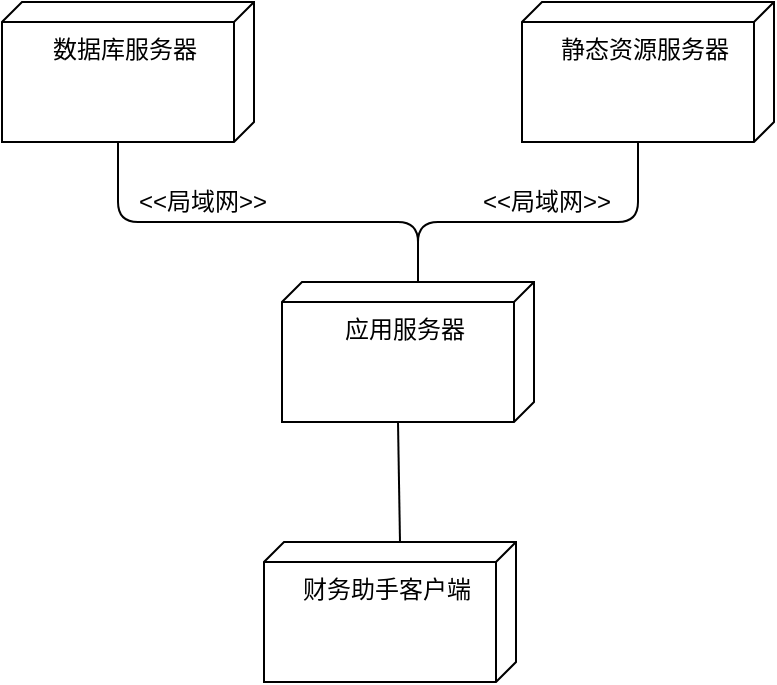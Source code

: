 <mxfile>
    <diagram id="NgPiO3wHMoQVb4be1YfF" name="第 1 页">
        <mxGraphModel dx="1097" dy="771" grid="1" gridSize="10" guides="1" tooltips="1" connect="1" arrows="1" fold="1" page="1" pageScale="1" pageWidth="827" pageHeight="1169" math="0" shadow="0">
            <root>
                <mxCell id="0"/>
                <mxCell id="1" parent="0"/>
                <mxCell id="3" value="应用服务器" style="verticalAlign=top;align=center;shape=cube;size=10;direction=south;fontStyle=0;html=1;boundedLbl=1;spacingLeft=5;" vertex="1" parent="1">
                    <mxGeometry x="360" y="280" width="126" height="70" as="geometry"/>
                </mxCell>
                <mxCell id="5" value="数据库服务器" style="verticalAlign=top;align=center;shape=cube;size=10;direction=south;fontStyle=0;html=1;boundedLbl=1;spacingLeft=5;" vertex="1" parent="1">
                    <mxGeometry x="220" y="140" width="126" height="70" as="geometry"/>
                </mxCell>
                <mxCell id="6" value="财务助手客户端" style="verticalAlign=top;align=center;shape=cube;size=10;direction=south;fontStyle=0;html=1;boundedLbl=1;spacingLeft=5;" vertex="1" parent="1">
                    <mxGeometry x="351" y="410" width="126" height="70" as="geometry"/>
                </mxCell>
                <mxCell id="7" value="静态资源服务器" style="verticalAlign=top;align=center;shape=cube;size=10;direction=south;fontStyle=0;html=1;boundedLbl=1;spacingLeft=5;" vertex="1" parent="1">
                    <mxGeometry x="480" y="140" width="126" height="70" as="geometry"/>
                </mxCell>
                <mxCell id="8" value="" style="endArrow=none;html=1;entryX=0;entryY=0;entryDx=70;entryDy=68;entryPerimeter=0;exitX=0;exitY=0;exitDx=0;exitDy=58;exitPerimeter=0;" edge="1" parent="1" source="3" target="7">
                    <mxGeometry width="50" height="50" relative="1" as="geometry">
                        <mxPoint x="270" y="430" as="sourcePoint"/>
                        <mxPoint x="320" y="380" as="targetPoint"/>
                        <Array as="points">
                            <mxPoint x="428" y="250"/>
                            <mxPoint x="538" y="250"/>
                        </Array>
                    </mxGeometry>
                </mxCell>
                <mxCell id="9" value="" style="endArrow=none;html=1;entryX=0;entryY=0;entryDx=70;entryDy=68;entryPerimeter=0;exitX=0;exitY=0;exitDx=0;exitDy=58;exitPerimeter=0;" edge="1" parent="1" source="6" target="3">
                    <mxGeometry width="50" height="50" relative="1" as="geometry">
                        <mxPoint x="280" y="440" as="sourcePoint"/>
                        <mxPoint x="330" y="390" as="targetPoint"/>
                    </mxGeometry>
                </mxCell>
                <mxCell id="10" value="" style="endArrow=none;html=1;entryX=0;entryY=0;entryDx=70;entryDy=68;entryPerimeter=0;exitX=0;exitY=0;exitDx=0;exitDy=58;exitPerimeter=0;" edge="1" parent="1" source="3" target="5">
                    <mxGeometry width="50" height="50" relative="1" as="geometry">
                        <mxPoint x="420" y="240" as="sourcePoint"/>
                        <mxPoint x="340" y="400" as="targetPoint"/>
                        <Array as="points">
                            <mxPoint x="428" y="250"/>
                            <mxPoint x="278" y="250"/>
                        </Array>
                    </mxGeometry>
                </mxCell>
                <mxCell id="11" value="&amp;lt;&amp;lt;局域网&amp;gt;&amp;gt;" style="text;html=1;align=center;verticalAlign=middle;resizable=0;points=[];autosize=1;strokeColor=none;fillColor=none;" vertex="1" parent="1">
                    <mxGeometry x="280" y="230" width="80" height="20" as="geometry"/>
                </mxCell>
                <mxCell id="12" value="&amp;lt;&amp;lt;局域网&amp;gt;&amp;gt;" style="text;html=1;align=center;verticalAlign=middle;resizable=0;points=[];autosize=1;strokeColor=none;fillColor=none;" vertex="1" parent="1">
                    <mxGeometry x="452" y="230" width="80" height="20" as="geometry"/>
                </mxCell>
            </root>
        </mxGraphModel>
    </diagram>
</mxfile>